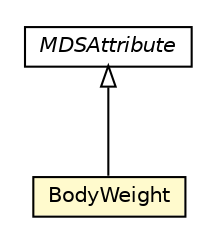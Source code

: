 #!/usr/local/bin/dot
#
# Class diagram 
# Generated by UMLGraph version R5_6-24-gf6e263 (http://www.umlgraph.org/)
#

digraph G {
	edge [fontname="Helvetica",fontsize=10,labelfontname="Helvetica",labelfontsize=10];
	node [fontname="Helvetica",fontsize=10,shape=plaintext];
	nodesep=0.25;
	ranksep=0.5;
	// org.universAAL.ontology.X73.BodyWeight
	c2502519 [label=<<table title="org.universAAL.ontology.X73.BodyWeight" border="0" cellborder="1" cellspacing="0" cellpadding="2" port="p" bgcolor="lemonChiffon" href="./BodyWeight.html">
		<tr><td><table border="0" cellspacing="0" cellpadding="1">
<tr><td align="center" balign="center"> BodyWeight </td></tr>
		</table></td></tr>
		</table>>, URL="./BodyWeight.html", fontname="Helvetica", fontcolor="black", fontsize=10.0];
	// org.universAAL.ontology.X73.MDSAttribute
	c2502525 [label=<<table title="org.universAAL.ontology.X73.MDSAttribute" border="0" cellborder="1" cellspacing="0" cellpadding="2" port="p" href="./MDSAttribute.html">
		<tr><td><table border="0" cellspacing="0" cellpadding="1">
<tr><td align="center" balign="center"><font face="Helvetica-Oblique"> MDSAttribute </font></td></tr>
		</table></td></tr>
		</table>>, URL="./MDSAttribute.html", fontname="Helvetica", fontcolor="black", fontsize=10.0];
	//org.universAAL.ontology.X73.BodyWeight extends org.universAAL.ontology.X73.MDSAttribute
	c2502525:p -> c2502519:p [dir=back,arrowtail=empty];
}

